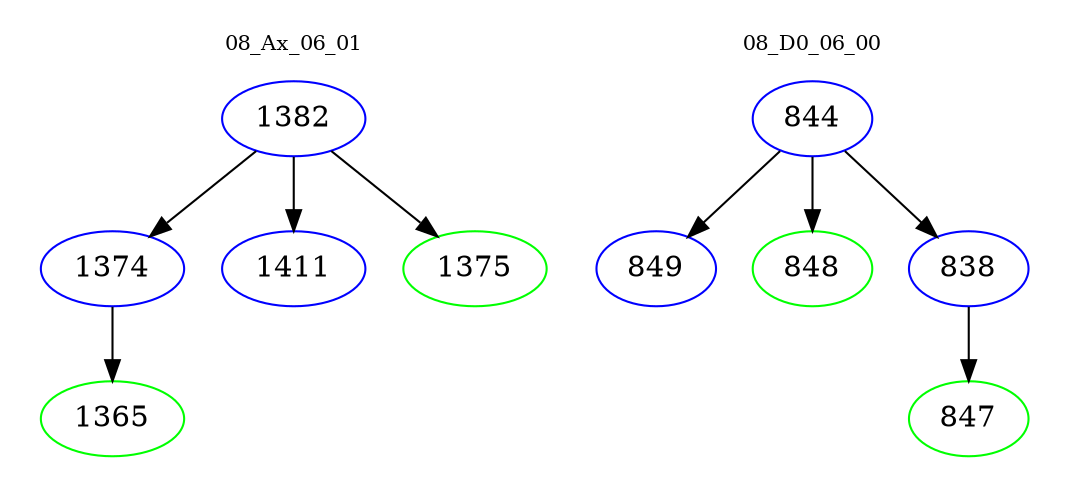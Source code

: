 digraph{
subgraph cluster_0 {
color = white
label = "08_Ax_06_01";
fontsize=10;
T0_1382 [label="1382", color="blue"]
T0_1382 -> T0_1374 [color="black"]
T0_1374 [label="1374", color="blue"]
T0_1374 -> T0_1365 [color="black"]
T0_1365 [label="1365", color="green"]
T0_1382 -> T0_1411 [color="black"]
T0_1411 [label="1411", color="blue"]
T0_1382 -> T0_1375 [color="black"]
T0_1375 [label="1375", color="green"]
}
subgraph cluster_1 {
color = white
label = "08_D0_06_00";
fontsize=10;
T1_844 [label="844", color="blue"]
T1_844 -> T1_849 [color="black"]
T1_849 [label="849", color="blue"]
T1_844 -> T1_848 [color="black"]
T1_848 [label="848", color="green"]
T1_844 -> T1_838 [color="black"]
T1_838 [label="838", color="blue"]
T1_838 -> T1_847 [color="black"]
T1_847 [label="847", color="green"]
}
}
